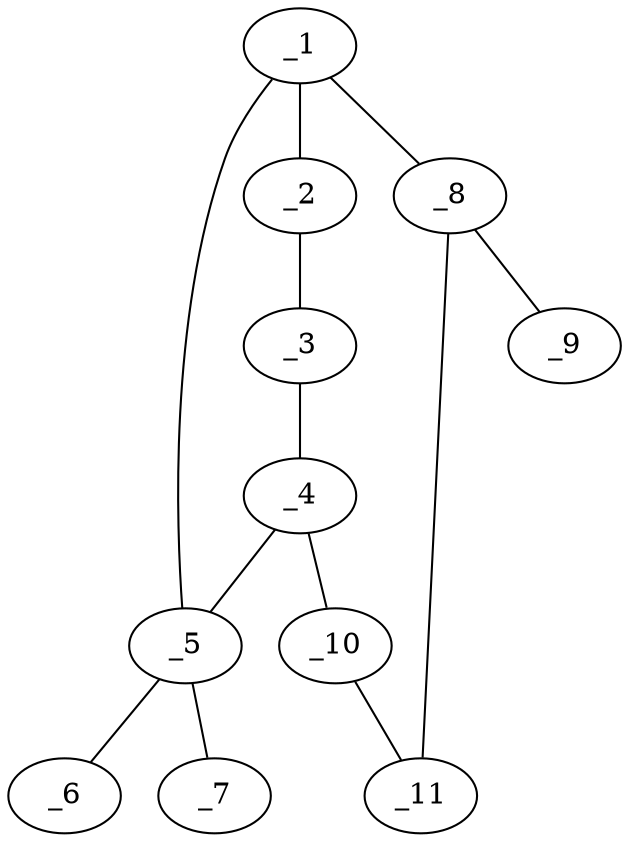 graph molid650034 {
	_1	 [charge=0,
		chem=1,
		symbol="C  ",
		x="4.4487",
		y="-0.3609"];
	_2	 [charge=0,
		chem=1,
		symbol="C  ",
		x="6.2807",
		y="-1.1197"];
	_1 -- _2	 [valence=1];
	_5	 [charge=0,
		chem=1,
		symbol="C  ",
		x="3.9709",
		y="1.5877"];
	_1 -- _5	 [valence=1];
	_8	 [charge=0,
		chem=1,
		symbol="C  ",
		x="2.9135",
		y="-1.604"];
	_1 -- _8	 [valence=1];
	_3	 [charge=0,
		chem=1,
		symbol="C  ",
		x="6.5395",
		y="-0.1538"];
	_2 -- _3	 [valence=2];
	_4	 [charge=0,
		chem=1,
		symbol="C  ",
		x="4.7075",
		y="0.605"];
	_3 -- _4	 [valence=1];
	_4 -- _5	 [valence=1];
	_10	 [charge=0,
		chem=1,
		symbol="C  ",
		x="2.1045",
		y="-0.2028"];
	_4 -- _10	 [valence=1];
	_6	 [charge=0,
		chem=1,
		symbol="C  ",
		x="4.0754",
		y="2.5822"];
	_5 -- _6	 [valence=1];
	_7	 [charge=0,
		chem=1,
		symbol="C  ",
		x="3.0574",
		y="1.9944"];
	_5 -- _7	 [valence=1];
	_9	 [charge=0,
		chem=2,
		symbol="O  ",
		x="3.1215",
		y="-2.5822"];
	_8 -- _9	 [valence=2];
	_11	 [charge=0,
		chem=1,
		symbol="C  ",
		x=2,
		y="-1.1973"];
	_8 -- _11	 [valence=1];
	_10 -- _11	 [valence=1];
}
